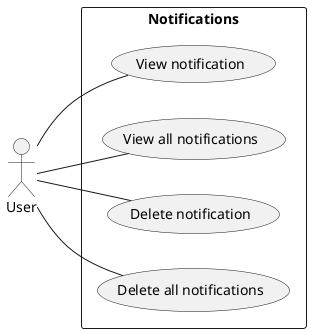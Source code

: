 @startuml notifications
left to right direction
actor User
rectangle "Notifications" {
    User -- (View notification)
    User -- (View all notifications)
    User -- (Delete notification)    
    User -- (Delete all notifications)
}
@enduml